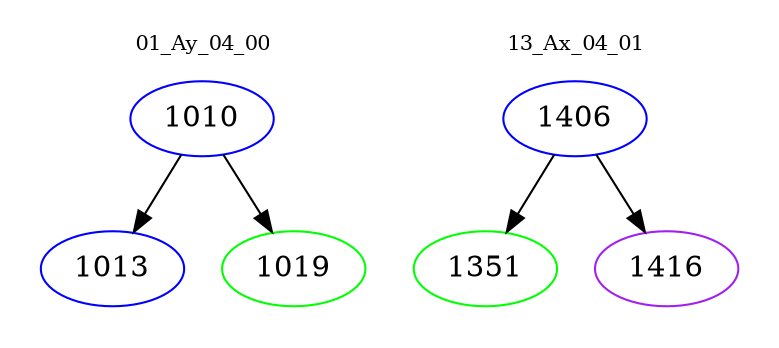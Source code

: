 digraph{
subgraph cluster_0 {
color = white
label = "01_Ay_04_00";
fontsize=10;
T0_1010 [label="1010", color="blue"]
T0_1010 -> T0_1013 [color="black"]
T0_1013 [label="1013", color="blue"]
T0_1010 -> T0_1019 [color="black"]
T0_1019 [label="1019", color="green"]
}
subgraph cluster_1 {
color = white
label = "13_Ax_04_01";
fontsize=10;
T1_1406 [label="1406", color="blue"]
T1_1406 -> T1_1351 [color="black"]
T1_1351 [label="1351", color="green"]
T1_1406 -> T1_1416 [color="black"]
T1_1416 [label="1416", color="purple"]
}
}
